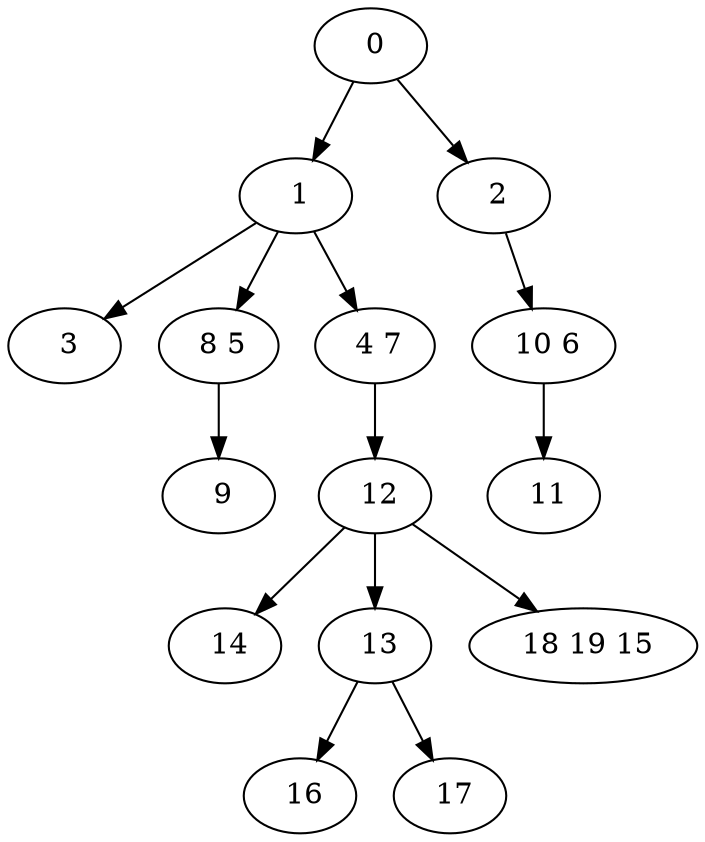digraph mytree {
" 0" -> " 1";
" 0" -> " 2";
" 1" -> " 3";
" 1" -> " 8 5";
" 1" -> " 4 7";
" 2" -> " 10 6";
" 3";
" 8 5" -> " 9";
" 4 7" -> " 12";
" 14";
" 10 6" -> " 11";
" 12" -> " 14";
" 12" -> " 13";
" 12" -> " 18 19 15";
" 13" -> " 16";
" 13" -> " 17";
" 18 19 15";
" 16";
" 17";
" 11";
" 9";
}
